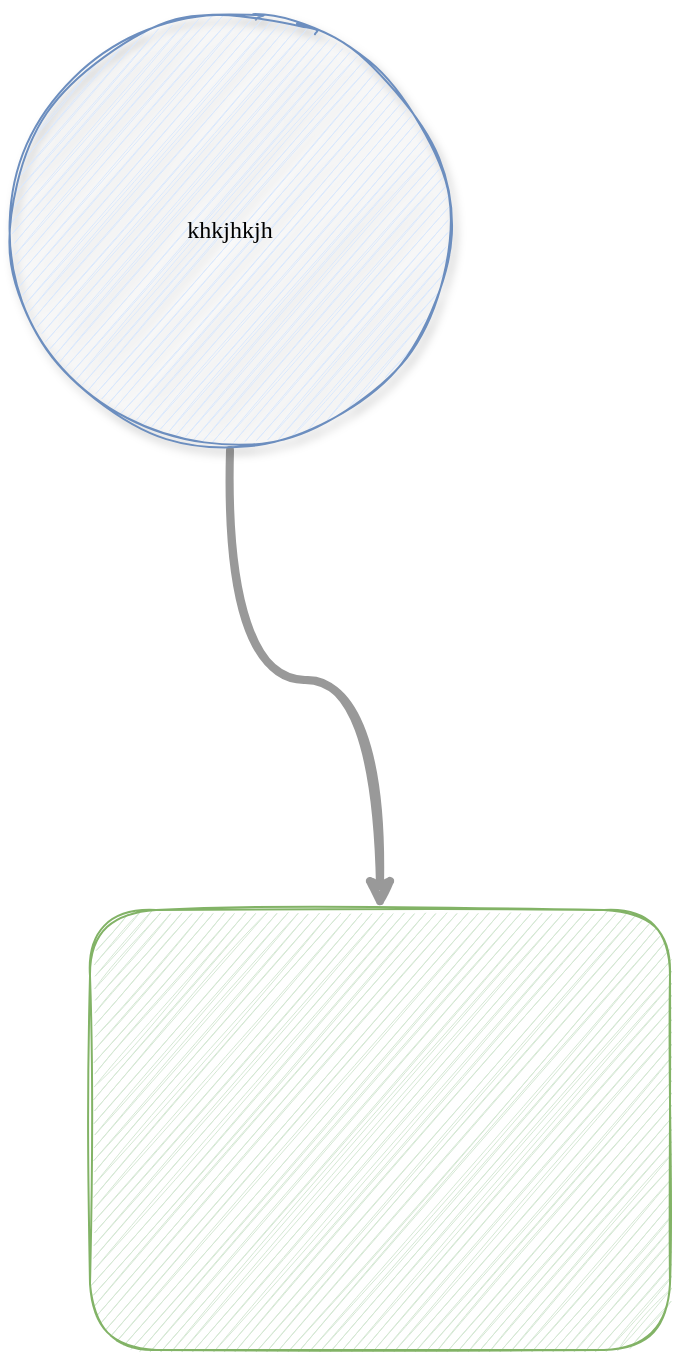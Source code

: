 <mxfile version="20.2.3" type="device"><diagram id="F8ZzzhPt6WF929b765hf" name="Page-1"><mxGraphModel dx="946" dy="610" grid="1" gridSize="10" guides="1" tooltips="1" connect="1" arrows="1" fold="1" page="1" pageScale="1" pageWidth="850" pageHeight="1100" math="0" shadow="0"><root><mxCell id="0"/><mxCell id="1" parent="0"/><mxCell id="QiHXSJGMS_nSBbkuwhRs-2" style="edgeStyle=orthogonalEdgeStyle;rounded=1;orthogonalLoop=1;jettySize=auto;html=1;strokeColor=#999999;strokeWidth=4;sketch=1;curved=1;" parent="1" source="HjBLI1Xo3R_VCkkVAhqT-1" target="QiHXSJGMS_nSBbkuwhRs-1" edge="1"><mxGeometry relative="1" as="geometry"/></mxCell><mxCell id="HjBLI1Xo3R_VCkkVAhqT-1" value="&lt;font face=&quot;Comic Sans MS&quot;&gt;khkjhkjh&lt;/font&gt;" style="ellipse;whiteSpace=wrap;html=1;fillColor=#dae8fc;strokeColor=#6c8ebf;shadow=1;sketch=1;rounded=1;" parent="1" vertex="1"><mxGeometry x="350" y="60" width="220" height="220" as="geometry"/></mxCell><mxCell id="QiHXSJGMS_nSBbkuwhRs-1" value="" style="rounded=1;whiteSpace=wrap;html=1;sketch=1;fillColor=#d5e8d4;strokeColor=#82b366;" parent="1" vertex="1"><mxGeometry x="390" y="510" width="290" height="220" as="geometry"/></mxCell></root></mxGraphModel></diagram></mxfile>